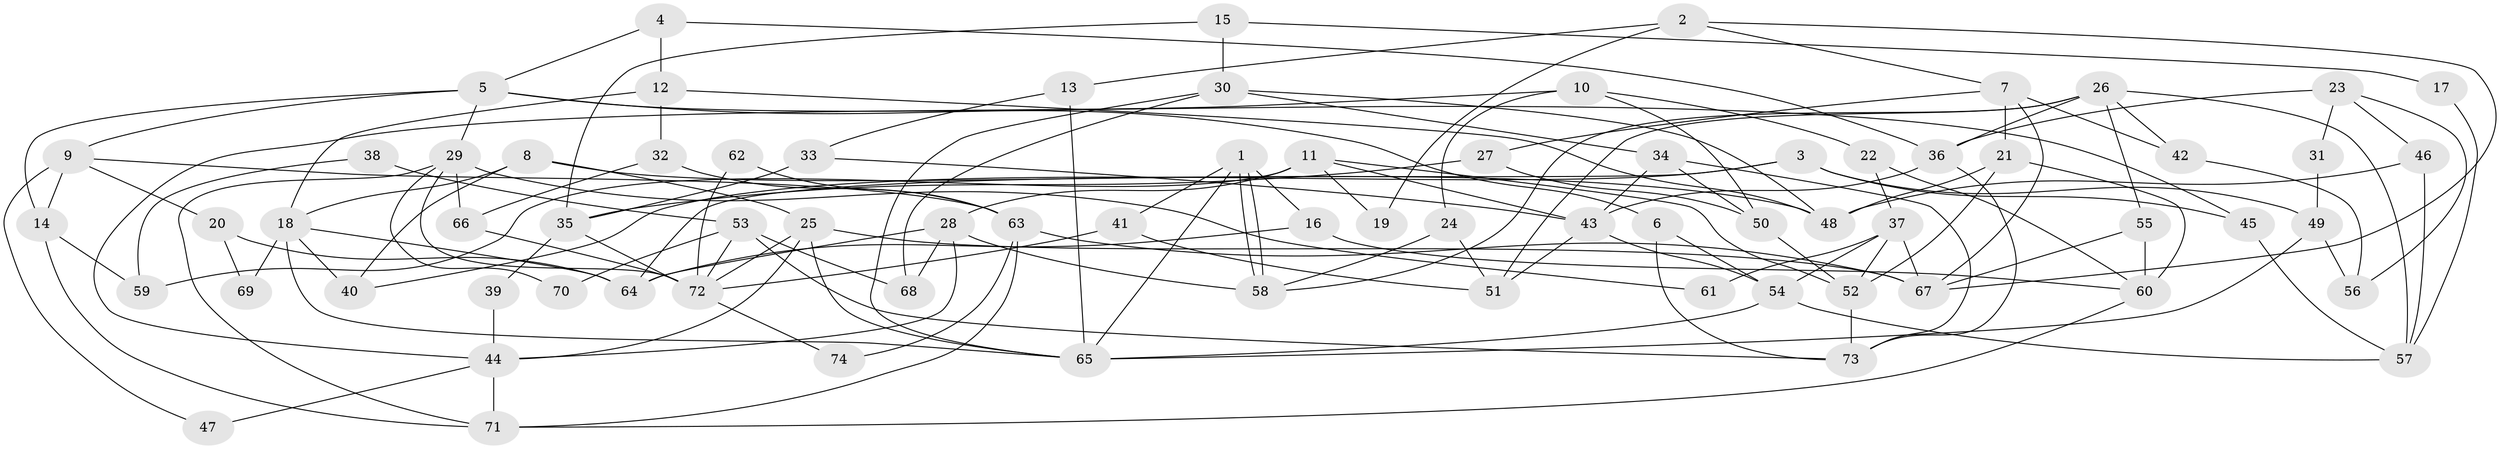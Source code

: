 // Generated by graph-tools (version 1.1) at 2025/50/03/09/25 03:50:13]
// undirected, 74 vertices, 148 edges
graph export_dot {
graph [start="1"]
  node [color=gray90,style=filled];
  1;
  2;
  3;
  4;
  5;
  6;
  7;
  8;
  9;
  10;
  11;
  12;
  13;
  14;
  15;
  16;
  17;
  18;
  19;
  20;
  21;
  22;
  23;
  24;
  25;
  26;
  27;
  28;
  29;
  30;
  31;
  32;
  33;
  34;
  35;
  36;
  37;
  38;
  39;
  40;
  41;
  42;
  43;
  44;
  45;
  46;
  47;
  48;
  49;
  50;
  51;
  52;
  53;
  54;
  55;
  56;
  57;
  58;
  59;
  60;
  61;
  62;
  63;
  64;
  65;
  66;
  67;
  68;
  69;
  70;
  71;
  72;
  73;
  74;
  1 -- 65;
  1 -- 58;
  1 -- 58;
  1 -- 16;
  1 -- 41;
  2 -- 7;
  2 -- 67;
  2 -- 13;
  2 -- 19;
  3 -- 49;
  3 -- 64;
  3 -- 40;
  3 -- 45;
  4 -- 36;
  4 -- 12;
  4 -- 5;
  5 -- 6;
  5 -- 9;
  5 -- 14;
  5 -- 29;
  5 -- 45;
  6 -- 54;
  6 -- 73;
  7 -- 21;
  7 -- 67;
  7 -- 27;
  7 -- 42;
  8 -- 48;
  8 -- 18;
  8 -- 25;
  8 -- 40;
  9 -- 14;
  9 -- 20;
  9 -- 47;
  9 -- 63;
  10 -- 44;
  10 -- 24;
  10 -- 22;
  10 -- 50;
  11 -- 52;
  11 -- 43;
  11 -- 19;
  11 -- 28;
  11 -- 59;
  12 -- 32;
  12 -- 48;
  12 -- 18;
  13 -- 65;
  13 -- 33;
  14 -- 71;
  14 -- 59;
  15 -- 30;
  15 -- 35;
  15 -- 17;
  16 -- 64;
  16 -- 60;
  17 -- 57;
  18 -- 40;
  18 -- 64;
  18 -- 65;
  18 -- 69;
  20 -- 64;
  20 -- 69;
  21 -- 52;
  21 -- 60;
  21 -- 48;
  22 -- 60;
  22 -- 37;
  23 -- 46;
  23 -- 36;
  23 -- 31;
  23 -- 56;
  24 -- 51;
  24 -- 58;
  25 -- 72;
  25 -- 44;
  25 -- 65;
  25 -- 67;
  26 -- 57;
  26 -- 51;
  26 -- 36;
  26 -- 42;
  26 -- 55;
  26 -- 58;
  27 -- 50;
  27 -- 35;
  28 -- 58;
  28 -- 44;
  28 -- 64;
  28 -- 68;
  29 -- 71;
  29 -- 61;
  29 -- 66;
  29 -- 70;
  29 -- 72;
  30 -- 34;
  30 -- 65;
  30 -- 48;
  30 -- 68;
  31 -- 49;
  32 -- 66;
  32 -- 63;
  33 -- 35;
  33 -- 43;
  34 -- 43;
  34 -- 73;
  34 -- 50;
  35 -- 72;
  35 -- 39;
  36 -- 43;
  36 -- 73;
  37 -- 67;
  37 -- 52;
  37 -- 54;
  37 -- 61;
  38 -- 53;
  38 -- 59;
  39 -- 44;
  41 -- 72;
  41 -- 51;
  42 -- 56;
  43 -- 54;
  43 -- 51;
  44 -- 47;
  44 -- 71;
  45 -- 57;
  46 -- 48;
  46 -- 57;
  49 -- 65;
  49 -- 56;
  50 -- 52;
  52 -- 73;
  53 -- 68;
  53 -- 73;
  53 -- 70;
  53 -- 72;
  54 -- 65;
  54 -- 57;
  55 -- 60;
  55 -- 67;
  60 -- 71;
  62 -- 72;
  62 -- 63;
  63 -- 67;
  63 -- 71;
  63 -- 74;
  66 -- 72;
  72 -- 74;
}
